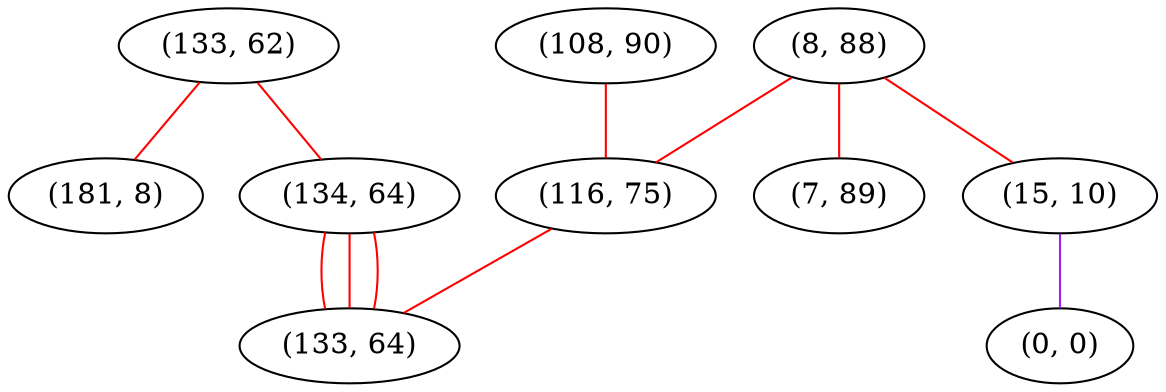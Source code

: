 graph "" {
"(133, 62)";
"(8, 88)";
"(108, 90)";
"(134, 64)";
"(15, 10)";
"(7, 89)";
"(0, 0)";
"(181, 8)";
"(116, 75)";
"(133, 64)";
"(133, 62)" -- "(134, 64)"  [color=red, key=0, weight=1];
"(133, 62)" -- "(181, 8)"  [color=red, key=0, weight=1];
"(8, 88)" -- "(15, 10)"  [color=red, key=0, weight=1];
"(8, 88)" -- "(116, 75)"  [color=red, key=0, weight=1];
"(8, 88)" -- "(7, 89)"  [color=red, key=0, weight=1];
"(108, 90)" -- "(116, 75)"  [color=red, key=0, weight=1];
"(134, 64)" -- "(133, 64)"  [color=red, key=0, weight=1];
"(134, 64)" -- "(133, 64)"  [color=red, key=1, weight=1];
"(134, 64)" -- "(133, 64)"  [color=red, key=2, weight=1];
"(15, 10)" -- "(0, 0)"  [color=purple, key=0, weight=4];
"(116, 75)" -- "(133, 64)"  [color=red, key=0, weight=1];
}
